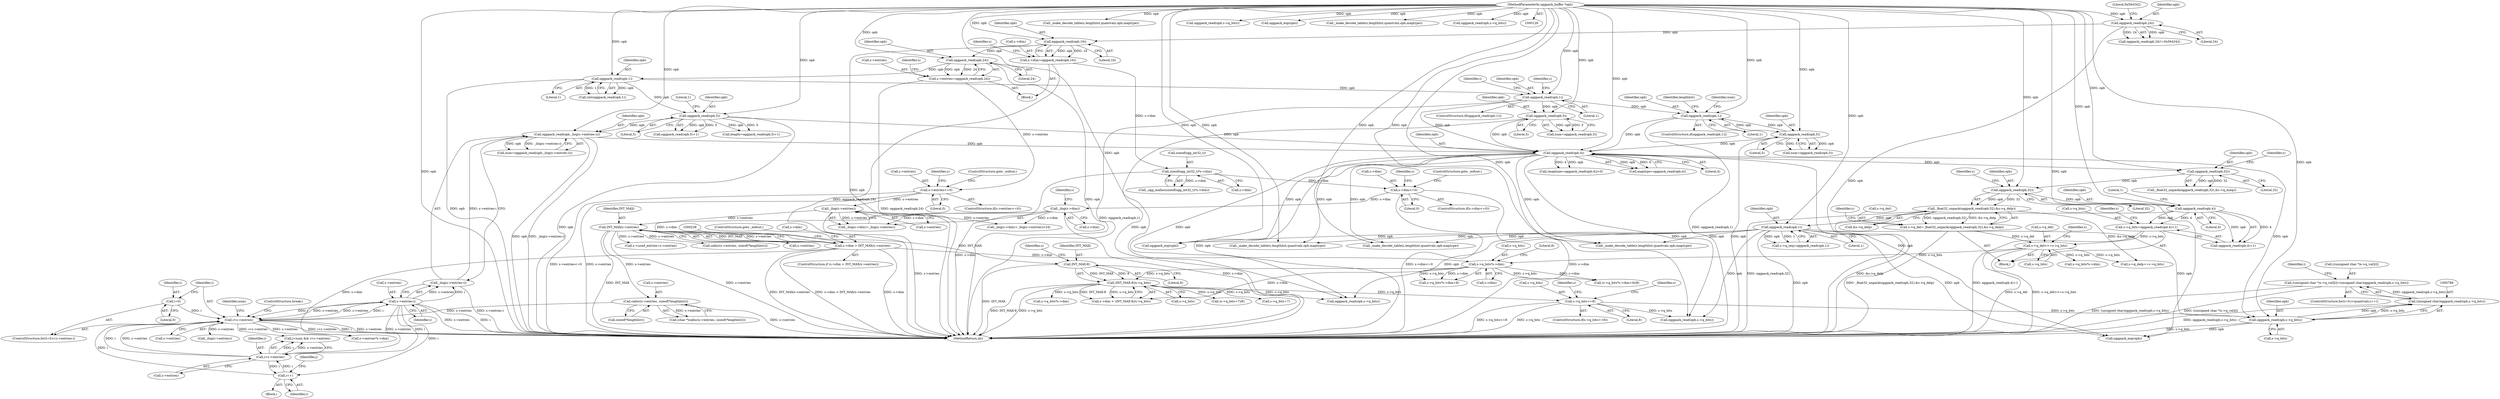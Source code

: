 digraph "1_Android_eeb4e45d5683f88488c083ecf142dc89bc3f0b47_8@array" {
"1000780" [label="(Call,((unsigned char *)s->q_val)[i]=(unsigned char)oggpack_read(opb,s->q_bits))"];
"1000788" [label="(Call,(unsigned char)oggpack_read(opb,s->q_bits))"];
"1000790" [label="(Call,oggpack_read(opb,s->q_bits))"];
"1000514" [label="(Call,oggpack_read(opb,1))"];
"1000506" [label="(Call,oggpack_read(opb,4))"];
"1000494" [label="(Call,oggpack_read(opb,32))"];
"1000482" [label="(Call,oggpack_read(opb,32))"];
"1000472" [label="(Call,oggpack_read(opb,4))"];
"1000250" [label="(Call,oggpack_read(opb,1))"];
"1000229" [label="(Call,oggpack_read(opb,1))"];
"1000185" [label="(Call,oggpack_read(opb,24))"];
"1000160" [label="(Call,oggpack_read(opb,16))"];
"1000151" [label="(Call,oggpack_read(opb,24))"];
"1000129" [label="(MethodParameterIn,oggpack_buffer *opb)"];
"1000274" [label="(Call,oggpack_read(opb,5))"];
"1000267" [label="(Call,oggpack_read(opb,1))"];
"1000341" [label="(Call,oggpack_read(opb,5))"];
"1000381" [label="(Call,oggpack_read(opb,5))"];
"1000420" [label="(Call,oggpack_read(opb,_ilog(s->entries-i)))"];
"1000422" [label="(Call,_ilog(s->entries-i))"];
"1000423" [label="(Call,s->entries-i)"];
"1000411" [label="(Call,i<s->entries)"];
"1000441" [label="(Call,i<s->entries)"];
"1000449" [label="(Call,i++)"];
"1000408" [label="(Call,i=0)"];
"1000396" [label="(Call,calloc(s->entries, sizeof(*lengthlist)))"];
"1000220" [label="(Call,INT_MAX/s->entries)"];
"1000209" [label="(Call,_ilog(s->entries))"];
"1000189" [label="(Call,s->entries<=0)"];
"1000181" [label="(Call,s->entries=oggpack_read(opb,24))"];
"1000753" [label="(Call,s->q_bits<=8)"];
"1000606" [label="(Call,(INT_MAX-8)/s->q_bits)"];
"1000607" [label="(Call,INT_MAX-8)"];
"1000592" [label="(Call,s->q_bits*s->dim)"];
"1000517" [label="(Call,s->q_del>>=s->q_bits)"];
"1000489" [label="(Call,s->q_del=_float32_unpack(oggpack_read(opb,32),&s->q_delp))"];
"1000493" [label="(Call,_float32_unpack(oggpack_read(opb,32),&s->q_delp))"];
"1000501" [label="(Call,s->q_bits=oggpack_read(opb,4)+1)"];
"1000216" [label="(Call,s->dim > INT_MAX/s->entries)"];
"1000205" [label="(Call,_ilog(s->dim))"];
"1000196" [label="(Call,s->dim<=0)"];
"1000168" [label="(Call,sizeof(ogg_int32_t)*s->dim)"];
"1000156" [label="(Call,s->dim=oggpack_read(opb,16))"];
"1000342" [label="(Identifier,opb)"];
"1000215" [label="(ControlStructure,if (s->dim > INT_MAX/s->entries))"];
"1000230" [label="(Identifier,opb)"];
"1000321" [label="(Identifier,s)"];
"1000222" [label="(Call,s->entries)"];
"1000153" [label="(Literal,24)"];
"1000469" [label="(Call,(maptype=oggpack_read(opb,4))>0)"];
"1000493" [label="(Call,_float32_unpack(oggpack_read(opb,32),&s->q_delp))"];
"1000526" [label="(Identifier,s)"];
"1000472" [label="(Call,oggpack_read(opb,4))"];
"1000225" [label="(ControlStructure,goto _eofout;)"];
"1000496" [label="(Literal,32)"];
"1000608" [label="(Identifier,INT_MAX)"];
"1000506" [label="(Call,oggpack_read(opb,4))"];
"1000216" [label="(Call,s->dim > INT_MAX/s->entries)"];
"1000400" [label="(Call,sizeof(*lengthlist))"];
"1000171" [label="(Call,s->dim)"];
"1000154" [label="(Literal,0x564342)"];
"1000443" [label="(Call,s->entries)"];
"1000512" [label="(Identifier,s)"];
"1000131" [label="(Block,)"];
"1000217" [label="(Call,s->dim)"];
"1000593" [label="(Call,s->q_bits)"];
"1000268" [label="(Identifier,opb)"];
"1000250" [label="(Call,oggpack_read(opb,1))"];
"1000422" [label="(Call,_ilog(s->entries-i))"];
"1000203" [label="(Call,_ilog(s->dim)+_ilog(s->entries)>24)"];
"1000799" [label="(Identifier,s)"];
"1000193" [label="(Literal,0)"];
"1000514" [label="(Call,oggpack_read(opb,1))"];
"1000510" [label="(Call,s->q_seq=oggpack_read(opb,1))"];
"1000494" [label="(Call,oggpack_read(opb,32))"];
"1000761" [label="(Identifier,s)"];
"1000757" [label="(Literal,8)"];
"1000602" [label="(Call,s->dim > (INT_MAX-8)/s->q_bits)"];
"1000266" [label="(ControlStructure,if(oggpack_read(opb,1)))"];
"1000269" [label="(Literal,1)"];
"1000378" [label="(Call,length=oggpack_read(opb,5)+1)"];
"1000473" [label="(Identifier,opb)"];
"1000781" [label="(Call,((unsigned char *)s->q_val)[i])"];
"1000413" [label="(Call,s->entries)"];
"1000592" [label="(Call,s->q_bits*s->dim)"];
"1000599" [label="(Literal,8)"];
"1000396" [label="(Call,calloc(s->entries, sizeof(*lengthlist)))"];
"1000420" [label="(Call,oggpack_read(opb,_ilog(s->entries-i)))"];
"1001021" [label="(Call,_make_decode_table(s,lengthlist,quantvals,opb,maptype))"];
"1000383" [label="(Literal,5)"];
"1000272" [label="(Call,num=oggpack_read(opb,5))"];
"1000229" [label="(Call,oggpack_read(opb,1))"];
"1000156" [label="(Call,s->dim=oggpack_read(opb,16))"];
"1000490" [label="(Call,s->q_del)"];
"1000495" [label="(Identifier,opb)"];
"1000151" [label="(Call,oggpack_read(opb,24))"];
"1000446" [label="(Block,)"];
"1000517" [label="(Call,s->q_del>>=s->q_bits)"];
"1000596" [label="(Call,s->dim)"];
"1000249" [label="(ControlStructure,if(oggpack_read(opb,1)))"];
"1000314" [label="(Identifier,lengthlist)"];
"1000788" [label="(Call,(unsigned char)oggpack_read(opb,s->q_bits))"];
"1000606" [label="(Call,(INT_MAX-8)/s->q_bits)"];
"1000836" [label="(Call,oggpack_eop(opb))"];
"1000165" [label="(Identifier,s)"];
"1000187" [label="(Literal,24)"];
"1000573" [label="(Call,_make_decode_table(s,lengthlist,quantvals,opb,maptype))"];
"1000421" [label="(Identifier,opb)"];
"1000790" [label="(Call,oggpack_read(opb,s->q_bits))"];
"1000343" [label="(Literal,5)"];
"1000609" [label="(Literal,8)"];
"1000679" [label="(Call,oggpack_read(opb,s->q_bits))"];
"1000754" [label="(Call,s->q_bits)"];
"1000273" [label="(Identifier,num)"];
"1000161" [label="(Identifier,opb)"];
"1000231" [label="(Literal,1)"];
"1001177" [label="(MethodReturn,int)"];
"1000381" [label="(Call,oggpack_read(opb,5))"];
"1000182" [label="(Call,s->entries)"];
"1000610" [label="(Call,s->q_bits)"];
"1000407" [label="(ControlStructure,for(i=0;i<s->entries;))"];
"1000194" [label="(ControlStructure,goto _eofout;)"];
"1000129" [label="(MethodParameterIn,oggpack_buffer *opb)"];
"1000205" [label="(Call,_ilog(s->dim))"];
"1000206" [label="(Call,s->dim)"];
"1000409" [label="(Identifier,i)"];
"1000497" [label="(Call,&s->q_delp)"];
"1000211" [label="(Identifier,s)"];
"1000196" [label="(Call,s->dim<=0)"];
"1000152" [label="(Identifier,opb)"];
"1000779" [label="(Identifier,i)"];
"1000424" [label="(Call,s->entries)"];
"1000474" [label="(Literal,4)"];
"1000185" [label="(Call,oggpack_read(opb,24))"];
"1000780" [label="(Call,((unsigned char *)s->q_val)[i]=(unsigned char)oggpack_read(opb,s->q_bits))"];
"1000221" [label="(Identifier,INT_MAX)"];
"1000591" [label="(Call,s->q_bits*s->dim+8)"];
"1000168" [label="(Call,sizeof(ogg_int32_t)*s->dim)"];
"1000411" [label="(Call,i<s->entries)"];
"1000830" [label="(Call,oggpack_read(opb,s->q_bits))"];
"1000893" [label="(Call,_make_decode_table(s,lengthlist,quantvals,opb,maptype))"];
"1000397" [label="(Call,s->entries)"];
"1000502" [label="(Call,s->q_bits)"];
"1000220" [label="(Call,INT_MAX/s->entries)"];
"1000188" [label="(ControlStructure,if(s->entries<=0))"];
"1000499" [label="(Identifier,s)"];
"1000524" [label="(Call,s->q_delp+=s->q_bits)"];
"1000419" [label="(Identifier,num)"];
"1000189" [label="(Call,s->entries<=0)"];
"1000162" [label="(Literal,16)"];
"1000630" [label="(Call,(s->q_bits+7)/8)"];
"1000752" [label="(ControlStructure,if(s->q_bits<=8))"];
"1000470" [label="(Call,maptype=oggpack_read(opb,4))"];
"1000484" [label="(Literal,32)"];
"1000267" [label="(Call,oggpack_read(opb,1))"];
"1000915" [label="(Call,s->q_bits*s->dim)"];
"1000276" [label="(Literal,5)"];
"1000501" [label="(Call,s->q_bits=oggpack_read(opb,4)+1)"];
"1000545" [label="(Call,_ilog(s->entries))"];
"1000439" [label="(Identifier,j)"];
"1000150" [label="(Call,oggpack_read(opb,24)!=0x564342)"];
"1000408" [label="(Call,i=0)"];
"1000190" [label="(Call,s->entries)"];
"1000437" [label="(Call,j<num && i<s->entries)"];
"1000191" [label="(Identifier,s)"];
"1000169" [label="(Call,sizeof(ogg_int32_t))"];
"1000341" [label="(Call,oggpack_read(opb,5))"];
"1000465" [label="(ControlStructure,break;)"];
"1000507" [label="(Identifier,opb)"];
"1000385" [label="(Call,s->used_entries=s->entries)"];
"1000970" [label="(Call,_make_decode_table(s,lengthlist,quantvals,opb,maptype))"];
"1000207" [label="(Identifier,s)"];
"1000210" [label="(Call,s->entries)"];
"1000483" [label="(Identifier,opb)"];
"1000256" [label="(Identifier,i)"];
"1000160" [label="(Call,oggpack_read(opb,16))"];
"1000157" [label="(Call,s->dim)"];
"1000275" [label="(Identifier,opb)"];
"1000516" [label="(Literal,1)"];
"1000382" [label="(Identifier,opb)"];
"1000195" [label="(ControlStructure,if(s->dim<=0))"];
"1000238" [label="(Call,calloc(s->entries, sizeof(*lengthlist)))"];
"1001119" [label="(Call,oggpack_read(opb,s->q_bits))"];
"1000181" [label="(Call,s->entries=oggpack_read(opb,24))"];
"1000227" [label="(Call,(int)oggpack_read(opb,1))"];
"1000167" [label="(Call,_ogg_malloc(sizeof(ogg_int32_t)*s->dim))"];
"1000489" [label="(Call,s->q_del=_float32_unpack(oggpack_read(opb,32),&s->q_delp))"];
"1000410" [label="(Literal,0)"];
"1000771" [label="(ControlStructure,for(i=0;i<quantvals;i++))"];
"1000209" [label="(Call,_ilog(s->entries))"];
"1000394" [label="(Call,(char *)calloc(s->entries, sizeof(*lengthlist)))"];
"1000204" [label="(Call,_ilog(s->dim)+_ilog(s->entries))"];
"1000186" [label="(Identifier,opb)"];
"1000611" [label="(Identifier,s)"];
"1000904" [label="(Call,s->entries*s->dim)"];
"1000380" [label="(Call,oggpack_read(opb,5)+1)"];
"1000449" [label="(Call,i++)"];
"1000482" [label="(Call,oggpack_read(opb,32))"];
"1000521" [label="(Call,s->q_bits)"];
"1000590" [label="(Call,(s->q_bits*s->dim+8)/8)"];
"1000384" [label="(Literal,1)"];
"1000631" [label="(Call,s->q_bits+7)"];
"1000518" [label="(Call,s->q_del)"];
"1000252" [label="(Literal,1)"];
"1001157" [label="(Call,oggpack_eop(opb))"];
"1000339" [label="(Call,num=oggpack_read(opb,5))"];
"1000791" [label="(Identifier,opb)"];
"1000685" [label="(Call,oggpack_eop(opb))"];
"1000508" [label="(Literal,4)"];
"1000503" [label="(Identifier,s)"];
"1000487" [label="(Identifier,s)"];
"1000441" [label="(Call,i<s->entries)"];
"1000509" [label="(Literal,1)"];
"1000442" [label="(Identifier,i)"];
"1000201" [label="(ControlStructure,goto _eofout;)"];
"1000427" [label="(Identifier,i)"];
"1000607" [label="(Call,INT_MAX-8)"];
"1000274" [label="(Call,oggpack_read(opb,5))"];
"1000733" [label="(Call,_make_decode_table(s,lengthlist,quantvals,opb,maptype))"];
"1000792" [label="(Call,s->q_bits)"];
"1000505" [label="(Call,oggpack_read(opb,4)+1)"];
"1000423" [label="(Call,s->entries-i)"];
"1000704" [label="(Call,s->q_bits*s->dim)"];
"1000197" [label="(Call,s->dim)"];
"1000476" [label="(Block,)"];
"1000251" [label="(Identifier,opb)"];
"1001087" [label="(Call,oggpack_read(opb,s->q_bits))"];
"1000198" [label="(Identifier,s)"];
"1000200" [label="(Literal,0)"];
"1000450" [label="(Identifier,i)"];
"1000481" [label="(Call,_float32_unpack(oggpack_read(opb,32),&s->q_minp))"];
"1000753" [label="(Call,s->q_bits<=8)"];
"1000515" [label="(Identifier,opb)"];
"1000418" [label="(Call,num=oggpack_read(opb,_ilog(s->entries-i)))"];
"1000412" [label="(Identifier,i)"];
"1000780" -> "1000771"  [label="AST: "];
"1000780" -> "1000788"  [label="CFG: "];
"1000781" -> "1000780"  [label="AST: "];
"1000788" -> "1000780"  [label="AST: "];
"1000779" -> "1000780"  [label="CFG: "];
"1000780" -> "1001177"  [label="DDG: (unsigned char)oggpack_read(opb,s->q_bits)"];
"1000780" -> "1001177"  [label="DDG: ((unsigned char *)s->q_val)[i]"];
"1000788" -> "1000780"  [label="DDG: oggpack_read(opb,s->q_bits)"];
"1000788" -> "1000790"  [label="CFG: "];
"1000789" -> "1000788"  [label="AST: "];
"1000790" -> "1000788"  [label="AST: "];
"1000788" -> "1001177"  [label="DDG: oggpack_read(opb,s->q_bits)"];
"1000790" -> "1000788"  [label="DDG: opb"];
"1000790" -> "1000788"  [label="DDG: s->q_bits"];
"1000790" -> "1000792"  [label="CFG: "];
"1000791" -> "1000790"  [label="AST: "];
"1000792" -> "1000790"  [label="AST: "];
"1000790" -> "1001177"  [label="DDG: s->q_bits"];
"1000514" -> "1000790"  [label="DDG: opb"];
"1000472" -> "1000790"  [label="DDG: opb"];
"1000129" -> "1000790"  [label="DDG: opb"];
"1000753" -> "1000790"  [label="DDG: s->q_bits"];
"1000790" -> "1000836"  [label="DDG: opb"];
"1000514" -> "1000510"  [label="AST: "];
"1000514" -> "1000516"  [label="CFG: "];
"1000515" -> "1000514"  [label="AST: "];
"1000516" -> "1000514"  [label="AST: "];
"1000510" -> "1000514"  [label="CFG: "];
"1000514" -> "1001177"  [label="DDG: opb"];
"1000514" -> "1000510"  [label="DDG: opb"];
"1000514" -> "1000510"  [label="DDG: 1"];
"1000506" -> "1000514"  [label="DDG: opb"];
"1000129" -> "1000514"  [label="DDG: opb"];
"1000514" -> "1000573"  [label="DDG: opb"];
"1000514" -> "1000679"  [label="DDG: opb"];
"1000514" -> "1000685"  [label="DDG: opb"];
"1000514" -> "1000830"  [label="DDG: opb"];
"1000514" -> "1000836"  [label="DDG: opb"];
"1000514" -> "1000970"  [label="DDG: opb"];
"1000514" -> "1001021"  [label="DDG: opb"];
"1000506" -> "1000505"  [label="AST: "];
"1000506" -> "1000508"  [label="CFG: "];
"1000507" -> "1000506"  [label="AST: "];
"1000508" -> "1000506"  [label="AST: "];
"1000509" -> "1000506"  [label="CFG: "];
"1000506" -> "1000501"  [label="DDG: opb"];
"1000506" -> "1000501"  [label="DDG: 4"];
"1000506" -> "1000505"  [label="DDG: opb"];
"1000506" -> "1000505"  [label="DDG: 4"];
"1000494" -> "1000506"  [label="DDG: opb"];
"1000129" -> "1000506"  [label="DDG: opb"];
"1000494" -> "1000493"  [label="AST: "];
"1000494" -> "1000496"  [label="CFG: "];
"1000495" -> "1000494"  [label="AST: "];
"1000496" -> "1000494"  [label="AST: "];
"1000499" -> "1000494"  [label="CFG: "];
"1000494" -> "1000493"  [label="DDG: opb"];
"1000494" -> "1000493"  [label="DDG: 32"];
"1000482" -> "1000494"  [label="DDG: opb"];
"1000129" -> "1000494"  [label="DDG: opb"];
"1000482" -> "1000481"  [label="AST: "];
"1000482" -> "1000484"  [label="CFG: "];
"1000483" -> "1000482"  [label="AST: "];
"1000484" -> "1000482"  [label="AST: "];
"1000487" -> "1000482"  [label="CFG: "];
"1000482" -> "1000481"  [label="DDG: opb"];
"1000482" -> "1000481"  [label="DDG: 32"];
"1000472" -> "1000482"  [label="DDG: opb"];
"1000129" -> "1000482"  [label="DDG: opb"];
"1000472" -> "1000470"  [label="AST: "];
"1000472" -> "1000474"  [label="CFG: "];
"1000473" -> "1000472"  [label="AST: "];
"1000474" -> "1000472"  [label="AST: "];
"1000470" -> "1000472"  [label="CFG: "];
"1000472" -> "1001177"  [label="DDG: opb"];
"1000472" -> "1000469"  [label="DDG: opb"];
"1000472" -> "1000469"  [label="DDG: 4"];
"1000472" -> "1000470"  [label="DDG: opb"];
"1000472" -> "1000470"  [label="DDG: 4"];
"1000250" -> "1000472"  [label="DDG: opb"];
"1000274" -> "1000472"  [label="DDG: opb"];
"1000341" -> "1000472"  [label="DDG: opb"];
"1000381" -> "1000472"  [label="DDG: opb"];
"1000420" -> "1000472"  [label="DDG: opb"];
"1000267" -> "1000472"  [label="DDG: opb"];
"1000129" -> "1000472"  [label="DDG: opb"];
"1000472" -> "1000573"  [label="DDG: opb"];
"1000472" -> "1000679"  [label="DDG: opb"];
"1000472" -> "1000685"  [label="DDG: opb"];
"1000472" -> "1000830"  [label="DDG: opb"];
"1000472" -> "1000836"  [label="DDG: opb"];
"1000472" -> "1000970"  [label="DDG: opb"];
"1000472" -> "1001021"  [label="DDG: opb"];
"1000250" -> "1000249"  [label="AST: "];
"1000250" -> "1000252"  [label="CFG: "];
"1000251" -> "1000250"  [label="AST: "];
"1000252" -> "1000250"  [label="AST: "];
"1000256" -> "1000250"  [label="CFG: "];
"1000321" -> "1000250"  [label="CFG: "];
"1000250" -> "1001177"  [label="DDG: oggpack_read(opb,1)"];
"1000229" -> "1000250"  [label="DDG: opb"];
"1000129" -> "1000250"  [label="DDG: opb"];
"1000250" -> "1000267"  [label="DDG: opb"];
"1000250" -> "1000341"  [label="DDG: opb"];
"1000229" -> "1000227"  [label="AST: "];
"1000229" -> "1000231"  [label="CFG: "];
"1000230" -> "1000229"  [label="AST: "];
"1000231" -> "1000229"  [label="AST: "];
"1000227" -> "1000229"  [label="CFG: "];
"1000229" -> "1001177"  [label="DDG: opb"];
"1000229" -> "1000227"  [label="DDG: opb"];
"1000229" -> "1000227"  [label="DDG: 1"];
"1000185" -> "1000229"  [label="DDG: opb"];
"1000129" -> "1000229"  [label="DDG: opb"];
"1000229" -> "1000381"  [label="DDG: opb"];
"1000185" -> "1000181"  [label="AST: "];
"1000185" -> "1000187"  [label="CFG: "];
"1000186" -> "1000185"  [label="AST: "];
"1000187" -> "1000185"  [label="AST: "];
"1000181" -> "1000185"  [label="CFG: "];
"1000185" -> "1001177"  [label="DDG: opb"];
"1000185" -> "1000181"  [label="DDG: opb"];
"1000185" -> "1000181"  [label="DDG: 24"];
"1000160" -> "1000185"  [label="DDG: opb"];
"1000129" -> "1000185"  [label="DDG: opb"];
"1000160" -> "1000156"  [label="AST: "];
"1000160" -> "1000162"  [label="CFG: "];
"1000161" -> "1000160"  [label="AST: "];
"1000162" -> "1000160"  [label="AST: "];
"1000156" -> "1000160"  [label="CFG: "];
"1000160" -> "1001177"  [label="DDG: opb"];
"1000160" -> "1000156"  [label="DDG: opb"];
"1000160" -> "1000156"  [label="DDG: 16"];
"1000151" -> "1000160"  [label="DDG: opb"];
"1000129" -> "1000160"  [label="DDG: opb"];
"1000151" -> "1000150"  [label="AST: "];
"1000151" -> "1000153"  [label="CFG: "];
"1000152" -> "1000151"  [label="AST: "];
"1000153" -> "1000151"  [label="AST: "];
"1000154" -> "1000151"  [label="CFG: "];
"1000151" -> "1001177"  [label="DDG: opb"];
"1000151" -> "1000150"  [label="DDG: opb"];
"1000151" -> "1000150"  [label="DDG: 24"];
"1000129" -> "1000151"  [label="DDG: opb"];
"1000129" -> "1000128"  [label="AST: "];
"1000129" -> "1001177"  [label="DDG: opb"];
"1000129" -> "1000267"  [label="DDG: opb"];
"1000129" -> "1000274"  [label="DDG: opb"];
"1000129" -> "1000341"  [label="DDG: opb"];
"1000129" -> "1000381"  [label="DDG: opb"];
"1000129" -> "1000420"  [label="DDG: opb"];
"1000129" -> "1000573"  [label="DDG: opb"];
"1000129" -> "1000679"  [label="DDG: opb"];
"1000129" -> "1000685"  [label="DDG: opb"];
"1000129" -> "1000733"  [label="DDG: opb"];
"1000129" -> "1000830"  [label="DDG: opb"];
"1000129" -> "1000836"  [label="DDG: opb"];
"1000129" -> "1000893"  [label="DDG: opb"];
"1000129" -> "1000970"  [label="DDG: opb"];
"1000129" -> "1001021"  [label="DDG: opb"];
"1000129" -> "1001087"  [label="DDG: opb"];
"1000129" -> "1001119"  [label="DDG: opb"];
"1000129" -> "1001157"  [label="DDG: opb"];
"1000274" -> "1000272"  [label="AST: "];
"1000274" -> "1000276"  [label="CFG: "];
"1000275" -> "1000274"  [label="AST: "];
"1000276" -> "1000274"  [label="AST: "];
"1000272" -> "1000274"  [label="CFG: "];
"1000274" -> "1001177"  [label="DDG: opb"];
"1000274" -> "1000267"  [label="DDG: opb"];
"1000274" -> "1000272"  [label="DDG: opb"];
"1000274" -> "1000272"  [label="DDG: 5"];
"1000267" -> "1000274"  [label="DDG: opb"];
"1000267" -> "1000266"  [label="AST: "];
"1000267" -> "1000269"  [label="CFG: "];
"1000268" -> "1000267"  [label="AST: "];
"1000269" -> "1000267"  [label="AST: "];
"1000273" -> "1000267"  [label="CFG: "];
"1000314" -> "1000267"  [label="CFG: "];
"1000267" -> "1001177"  [label="DDG: oggpack_read(opb,1)"];
"1000341" -> "1000339"  [label="AST: "];
"1000341" -> "1000343"  [label="CFG: "];
"1000342" -> "1000341"  [label="AST: "];
"1000343" -> "1000341"  [label="AST: "];
"1000339" -> "1000341"  [label="CFG: "];
"1000341" -> "1001177"  [label="DDG: opb"];
"1000341" -> "1000339"  [label="DDG: opb"];
"1000341" -> "1000339"  [label="DDG: 5"];
"1000381" -> "1000380"  [label="AST: "];
"1000381" -> "1000383"  [label="CFG: "];
"1000382" -> "1000381"  [label="AST: "];
"1000383" -> "1000381"  [label="AST: "];
"1000384" -> "1000381"  [label="CFG: "];
"1000381" -> "1001177"  [label="DDG: opb"];
"1000381" -> "1000378"  [label="DDG: opb"];
"1000381" -> "1000378"  [label="DDG: 5"];
"1000381" -> "1000380"  [label="DDG: opb"];
"1000381" -> "1000380"  [label="DDG: 5"];
"1000381" -> "1000420"  [label="DDG: opb"];
"1000420" -> "1000418"  [label="AST: "];
"1000420" -> "1000422"  [label="CFG: "];
"1000421" -> "1000420"  [label="AST: "];
"1000422" -> "1000420"  [label="AST: "];
"1000418" -> "1000420"  [label="CFG: "];
"1000420" -> "1001177"  [label="DDG: _ilog(s->entries-i)"];
"1000420" -> "1001177"  [label="DDG: opb"];
"1000420" -> "1000418"  [label="DDG: opb"];
"1000420" -> "1000418"  [label="DDG: _ilog(s->entries-i)"];
"1000422" -> "1000420"  [label="DDG: s->entries-i"];
"1000422" -> "1000423"  [label="CFG: "];
"1000423" -> "1000422"  [label="AST: "];
"1000422" -> "1001177"  [label="DDG: s->entries-i"];
"1000423" -> "1000422"  [label="DDG: s->entries"];
"1000423" -> "1000422"  [label="DDG: i"];
"1000423" -> "1000427"  [label="CFG: "];
"1000424" -> "1000423"  [label="AST: "];
"1000427" -> "1000423"  [label="AST: "];
"1000423" -> "1001177"  [label="DDG: i"];
"1000423" -> "1001177"  [label="DDG: s->entries"];
"1000423" -> "1000411"  [label="DDG: i"];
"1000423" -> "1000411"  [label="DDG: s->entries"];
"1000411" -> "1000423"  [label="DDG: s->entries"];
"1000411" -> "1000423"  [label="DDG: i"];
"1000423" -> "1000441"  [label="DDG: i"];
"1000423" -> "1000441"  [label="DDG: s->entries"];
"1000423" -> "1000449"  [label="DDG: i"];
"1000411" -> "1000407"  [label="AST: "];
"1000411" -> "1000413"  [label="CFG: "];
"1000412" -> "1000411"  [label="AST: "];
"1000413" -> "1000411"  [label="AST: "];
"1000419" -> "1000411"  [label="CFG: "];
"1000465" -> "1000411"  [label="CFG: "];
"1000411" -> "1001177"  [label="DDG: i<s->entries"];
"1000411" -> "1001177"  [label="DDG: i"];
"1000411" -> "1001177"  [label="DDG: s->entries"];
"1000441" -> "1000411"  [label="DDG: i"];
"1000441" -> "1000411"  [label="DDG: s->entries"];
"1000408" -> "1000411"  [label="DDG: i"];
"1000449" -> "1000411"  [label="DDG: i"];
"1000396" -> "1000411"  [label="DDG: s->entries"];
"1000411" -> "1000437"  [label="DDG: i<s->entries"];
"1000411" -> "1000545"  [label="DDG: s->entries"];
"1000411" -> "1000904"  [label="DDG: s->entries"];
"1000441" -> "1000437"  [label="AST: "];
"1000441" -> "1000443"  [label="CFG: "];
"1000442" -> "1000441"  [label="AST: "];
"1000443" -> "1000441"  [label="AST: "];
"1000437" -> "1000441"  [label="CFG: "];
"1000441" -> "1000437"  [label="DDG: i"];
"1000441" -> "1000437"  [label="DDG: s->entries"];
"1000449" -> "1000441"  [label="DDG: i"];
"1000441" -> "1000449"  [label="DDG: i"];
"1000449" -> "1000446"  [label="AST: "];
"1000449" -> "1000450"  [label="CFG: "];
"1000450" -> "1000449"  [label="AST: "];
"1000439" -> "1000449"  [label="CFG: "];
"1000408" -> "1000407"  [label="AST: "];
"1000408" -> "1000410"  [label="CFG: "];
"1000409" -> "1000408"  [label="AST: "];
"1000410" -> "1000408"  [label="AST: "];
"1000412" -> "1000408"  [label="CFG: "];
"1000396" -> "1000394"  [label="AST: "];
"1000396" -> "1000400"  [label="CFG: "];
"1000397" -> "1000396"  [label="AST: "];
"1000400" -> "1000396"  [label="AST: "];
"1000394" -> "1000396"  [label="CFG: "];
"1000396" -> "1001177"  [label="DDG: s->entries"];
"1000396" -> "1000394"  [label="DDG: s->entries"];
"1000220" -> "1000396"  [label="DDG: s->entries"];
"1000220" -> "1000216"  [label="AST: "];
"1000220" -> "1000222"  [label="CFG: "];
"1000221" -> "1000220"  [label="AST: "];
"1000222" -> "1000220"  [label="AST: "];
"1000216" -> "1000220"  [label="CFG: "];
"1000220" -> "1001177"  [label="DDG: INT_MAX"];
"1000220" -> "1001177"  [label="DDG: s->entries"];
"1000220" -> "1000216"  [label="DDG: INT_MAX"];
"1000220" -> "1000216"  [label="DDG: s->entries"];
"1000209" -> "1000220"  [label="DDG: s->entries"];
"1000220" -> "1000238"  [label="DDG: s->entries"];
"1000220" -> "1000385"  [label="DDG: s->entries"];
"1000220" -> "1000607"  [label="DDG: INT_MAX"];
"1000209" -> "1000204"  [label="AST: "];
"1000209" -> "1000210"  [label="CFG: "];
"1000210" -> "1000209"  [label="AST: "];
"1000204" -> "1000209"  [label="CFG: "];
"1000209" -> "1001177"  [label="DDG: s->entries"];
"1000209" -> "1000203"  [label="DDG: s->entries"];
"1000209" -> "1000204"  [label="DDG: s->entries"];
"1000189" -> "1000209"  [label="DDG: s->entries"];
"1000189" -> "1000188"  [label="AST: "];
"1000189" -> "1000193"  [label="CFG: "];
"1000190" -> "1000189"  [label="AST: "];
"1000193" -> "1000189"  [label="AST: "];
"1000194" -> "1000189"  [label="CFG: "];
"1000198" -> "1000189"  [label="CFG: "];
"1000189" -> "1001177"  [label="DDG: s->entries"];
"1000189" -> "1001177"  [label="DDG: s->entries<=0"];
"1000181" -> "1000189"  [label="DDG: s->entries"];
"1000181" -> "1000131"  [label="AST: "];
"1000182" -> "1000181"  [label="AST: "];
"1000191" -> "1000181"  [label="CFG: "];
"1000181" -> "1001177"  [label="DDG: oggpack_read(opb,24)"];
"1000753" -> "1000752"  [label="AST: "];
"1000753" -> "1000757"  [label="CFG: "];
"1000754" -> "1000753"  [label="AST: "];
"1000757" -> "1000753"  [label="AST: "];
"1000761" -> "1000753"  [label="CFG: "];
"1000799" -> "1000753"  [label="CFG: "];
"1000753" -> "1001177"  [label="DDG: s->q_bits"];
"1000753" -> "1001177"  [label="DDG: s->q_bits<=8"];
"1000606" -> "1000753"  [label="DDG: s->q_bits"];
"1000753" -> "1000830"  [label="DDG: s->q_bits"];
"1000606" -> "1000602"  [label="AST: "];
"1000606" -> "1000610"  [label="CFG: "];
"1000607" -> "1000606"  [label="AST: "];
"1000610" -> "1000606"  [label="AST: "];
"1000602" -> "1000606"  [label="CFG: "];
"1000606" -> "1001177"  [label="DDG: INT_MAX-8"];
"1000606" -> "1001177"  [label="DDG: s->q_bits"];
"1000606" -> "1000602"  [label="DDG: INT_MAX-8"];
"1000606" -> "1000602"  [label="DDG: s->q_bits"];
"1000607" -> "1000606"  [label="DDG: INT_MAX"];
"1000607" -> "1000606"  [label="DDG: 8"];
"1000592" -> "1000606"  [label="DDG: s->q_bits"];
"1000606" -> "1000630"  [label="DDG: s->q_bits"];
"1000606" -> "1000631"  [label="DDG: s->q_bits"];
"1000606" -> "1000679"  [label="DDG: s->q_bits"];
"1000606" -> "1000704"  [label="DDG: s->q_bits"];
"1000607" -> "1000609"  [label="CFG: "];
"1000608" -> "1000607"  [label="AST: "];
"1000609" -> "1000607"  [label="AST: "];
"1000611" -> "1000607"  [label="CFG: "];
"1000607" -> "1001177"  [label="DDG: INT_MAX"];
"1000592" -> "1000591"  [label="AST: "];
"1000592" -> "1000596"  [label="CFG: "];
"1000593" -> "1000592"  [label="AST: "];
"1000596" -> "1000592"  [label="AST: "];
"1000599" -> "1000592"  [label="CFG: "];
"1000592" -> "1000590"  [label="DDG: s->q_bits"];
"1000592" -> "1000590"  [label="DDG: s->dim"];
"1000592" -> "1000591"  [label="DDG: s->q_bits"];
"1000592" -> "1000591"  [label="DDG: s->dim"];
"1000517" -> "1000592"  [label="DDG: s->q_bits"];
"1000216" -> "1000592"  [label="DDG: s->dim"];
"1000592" -> "1000602"  [label="DDG: s->dim"];
"1000517" -> "1000476"  [label="AST: "];
"1000517" -> "1000521"  [label="CFG: "];
"1000518" -> "1000517"  [label="AST: "];
"1000521" -> "1000517"  [label="AST: "];
"1000526" -> "1000517"  [label="CFG: "];
"1000517" -> "1001177"  [label="DDG: s->q_del"];
"1000517" -> "1001177"  [label="DDG: s->q_del>>=s->q_bits"];
"1000489" -> "1000517"  [label="DDG: s->q_del"];
"1000501" -> "1000517"  [label="DDG: s->q_bits"];
"1000517" -> "1000524"  [label="DDG: s->q_bits"];
"1000517" -> "1000915"  [label="DDG: s->q_bits"];
"1000489" -> "1000476"  [label="AST: "];
"1000489" -> "1000493"  [label="CFG: "];
"1000490" -> "1000489"  [label="AST: "];
"1000493" -> "1000489"  [label="AST: "];
"1000503" -> "1000489"  [label="CFG: "];
"1000489" -> "1001177"  [label="DDG: _float32_unpack(oggpack_read(opb,32),&s->q_delp)"];
"1000493" -> "1000489"  [label="DDG: oggpack_read(opb,32)"];
"1000493" -> "1000489"  [label="DDG: &s->q_delp"];
"1000493" -> "1000497"  [label="CFG: "];
"1000497" -> "1000493"  [label="AST: "];
"1000493" -> "1001177"  [label="DDG: oggpack_read(opb,32)"];
"1000493" -> "1001177"  [label="DDG: &s->q_delp"];
"1000493" -> "1000524"  [label="DDG: &s->q_delp"];
"1000501" -> "1000476"  [label="AST: "];
"1000501" -> "1000505"  [label="CFG: "];
"1000502" -> "1000501"  [label="AST: "];
"1000505" -> "1000501"  [label="AST: "];
"1000512" -> "1000501"  [label="CFG: "];
"1000501" -> "1001177"  [label="DDG: oggpack_read(opb,4)+1"];
"1000216" -> "1000215"  [label="AST: "];
"1000217" -> "1000216"  [label="AST: "];
"1000225" -> "1000216"  [label="CFG: "];
"1000228" -> "1000216"  [label="CFG: "];
"1000216" -> "1001177"  [label="DDG: s->dim > INT_MAX/s->entries"];
"1000216" -> "1001177"  [label="DDG: s->dim"];
"1000216" -> "1001177"  [label="DDG: INT_MAX/s->entries"];
"1000205" -> "1000216"  [label="DDG: s->dim"];
"1000216" -> "1000904"  [label="DDG: s->dim"];
"1000205" -> "1000204"  [label="AST: "];
"1000205" -> "1000206"  [label="CFG: "];
"1000206" -> "1000205"  [label="AST: "];
"1000211" -> "1000205"  [label="CFG: "];
"1000205" -> "1001177"  [label="DDG: s->dim"];
"1000205" -> "1000203"  [label="DDG: s->dim"];
"1000205" -> "1000204"  [label="DDG: s->dim"];
"1000196" -> "1000205"  [label="DDG: s->dim"];
"1000196" -> "1000195"  [label="AST: "];
"1000196" -> "1000200"  [label="CFG: "];
"1000197" -> "1000196"  [label="AST: "];
"1000200" -> "1000196"  [label="AST: "];
"1000201" -> "1000196"  [label="CFG: "];
"1000207" -> "1000196"  [label="CFG: "];
"1000196" -> "1001177"  [label="DDG: s->dim"];
"1000196" -> "1001177"  [label="DDG: s->dim<=0"];
"1000168" -> "1000196"  [label="DDG: s->dim"];
"1000168" -> "1000167"  [label="AST: "];
"1000168" -> "1000171"  [label="CFG: "];
"1000169" -> "1000168"  [label="AST: "];
"1000171" -> "1000168"  [label="AST: "];
"1000167" -> "1000168"  [label="CFG: "];
"1000168" -> "1001177"  [label="DDG: s->dim"];
"1000168" -> "1000167"  [label="DDG: s->dim"];
"1000156" -> "1000168"  [label="DDG: s->dim"];
"1000156" -> "1000131"  [label="AST: "];
"1000157" -> "1000156"  [label="AST: "];
"1000165" -> "1000156"  [label="CFG: "];
"1000156" -> "1001177"  [label="DDG: oggpack_read(opb,16)"];
}
